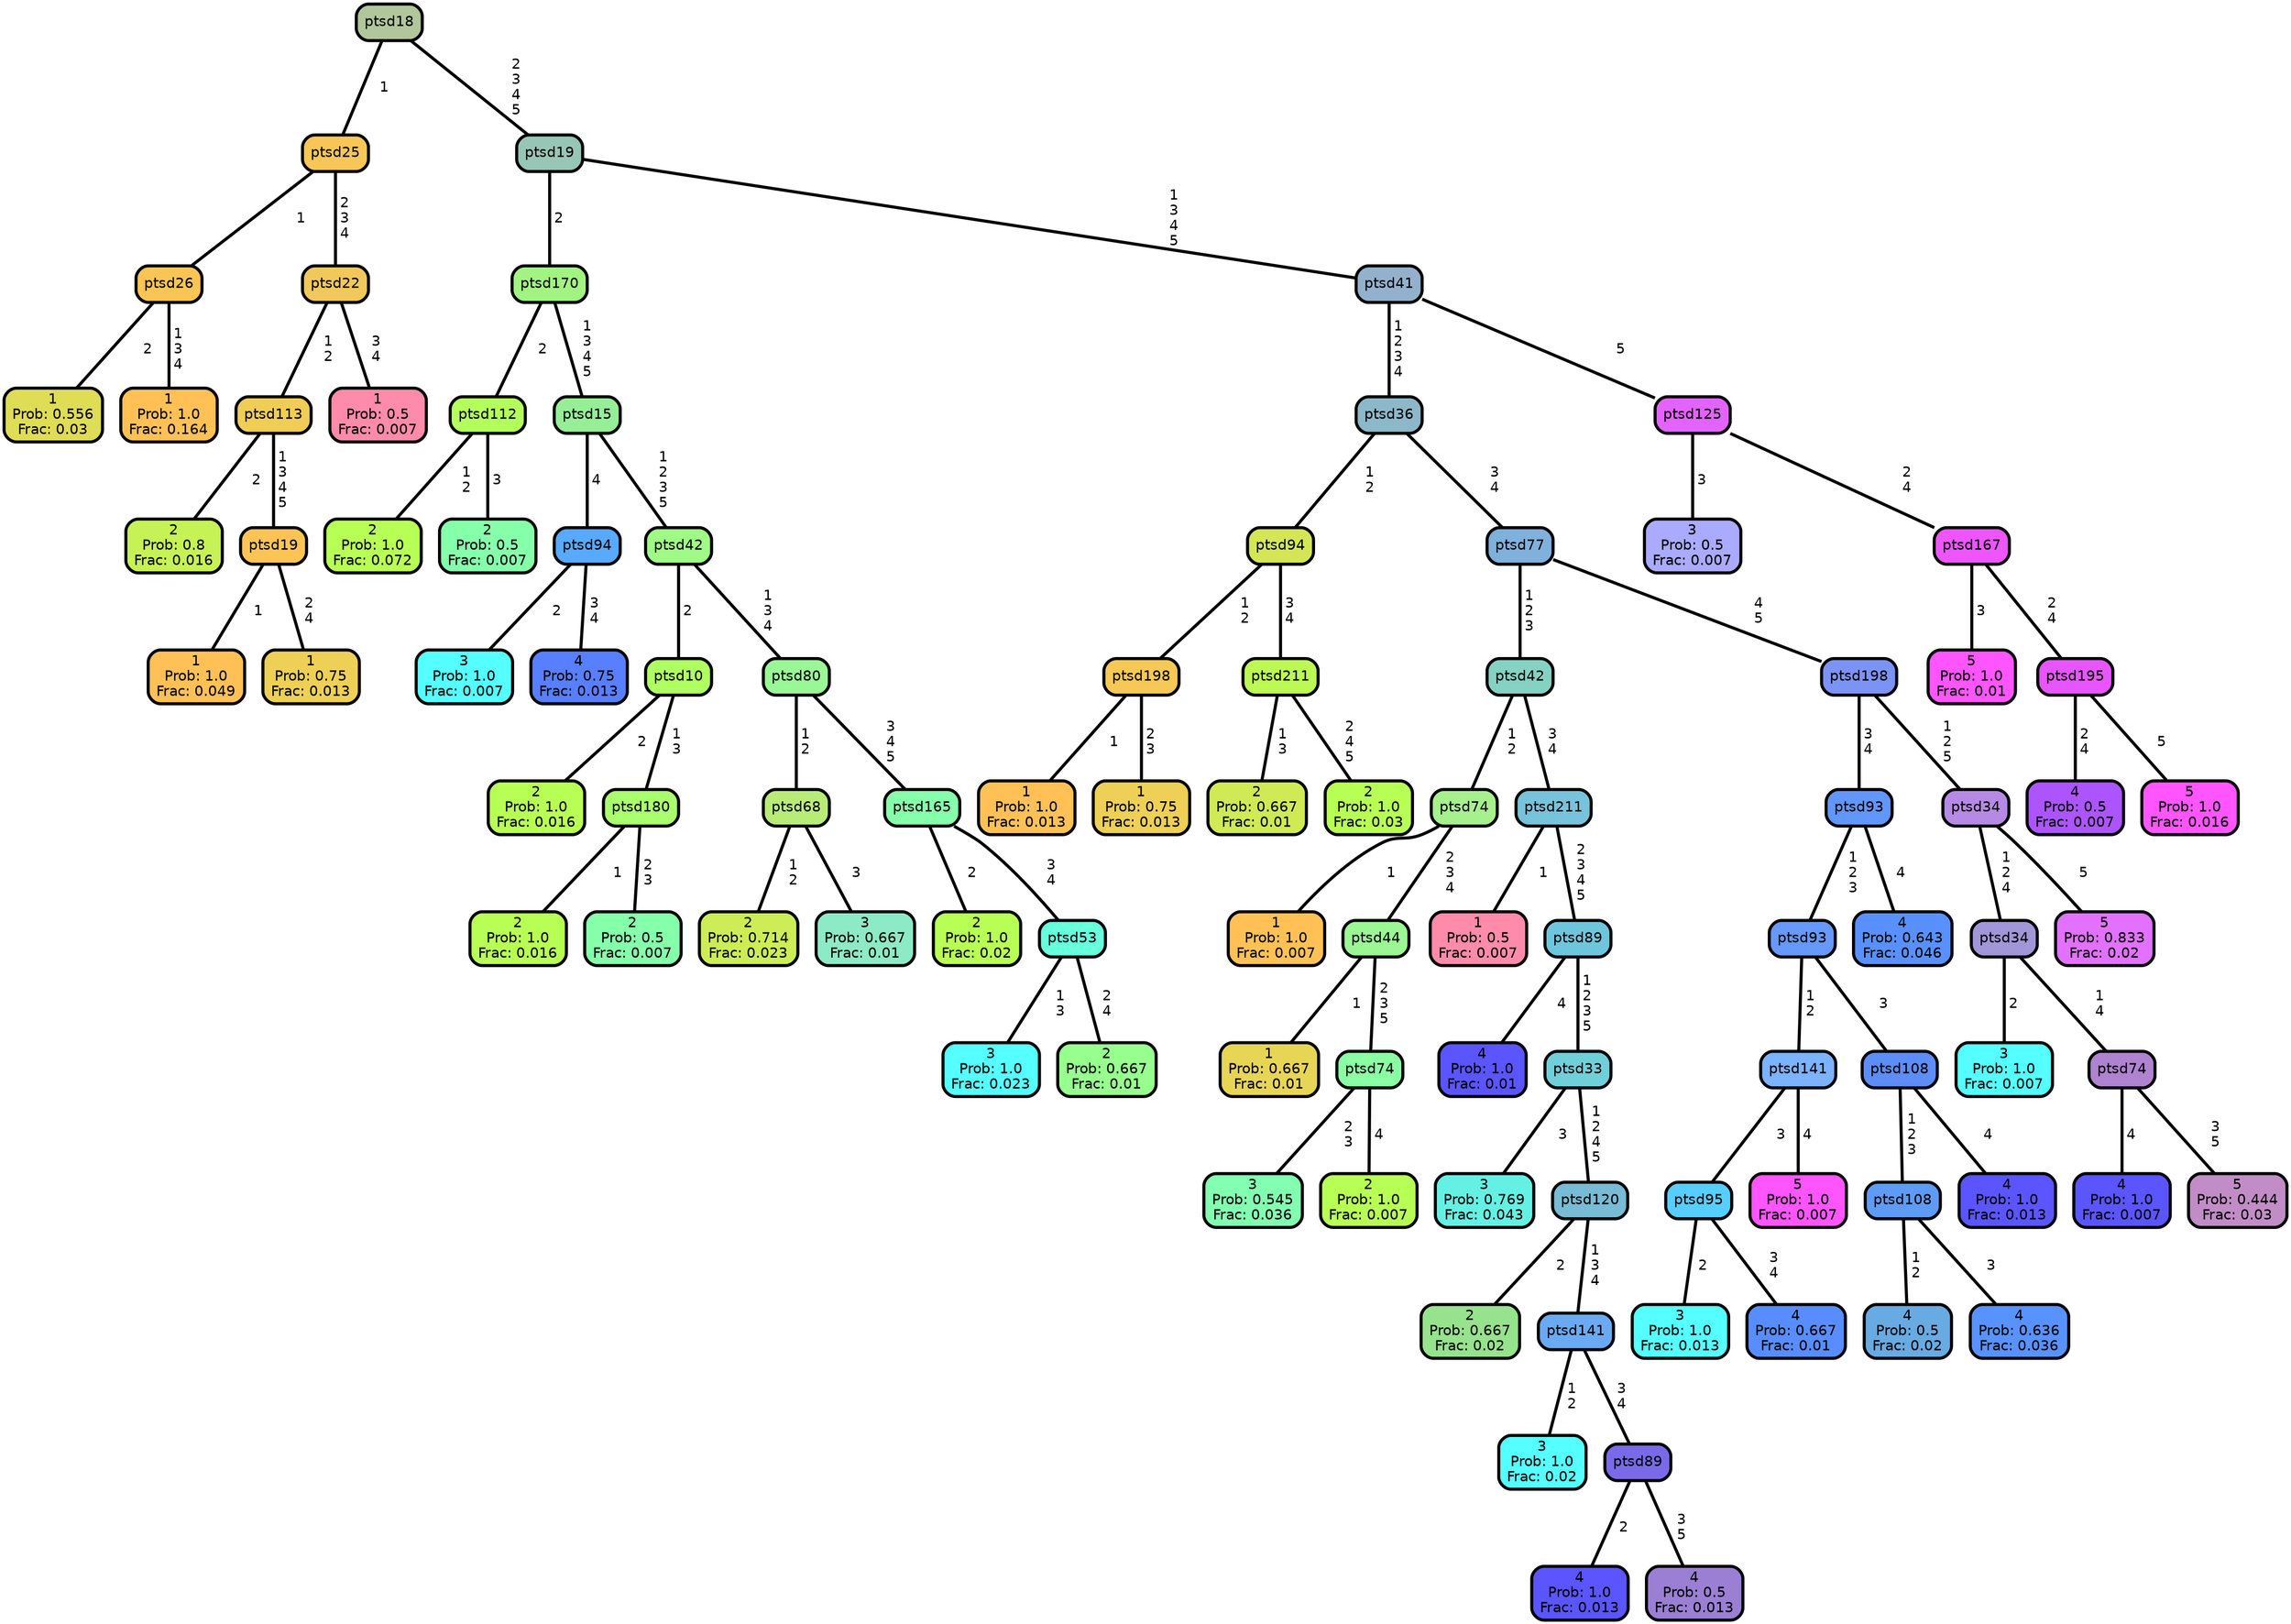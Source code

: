 graph Tree {
node [shape=box, style="filled, rounded",color="black",penwidth="3",fontcolor="black",                 fontname=helvetica] ;
graph [ranksep="0 equally", splines=straight,                 bgcolor=transparent, dpi=200] ;
edge [fontname=helvetica, color=black] ;
0 [label="1
Prob: 0.556
Frac: 0.03", fillcolor="#dfdc55"] ;
1 [label="ptsd26", fillcolor="#fac555"] ;
2 [label="1
Prob: 1.0
Frac: 0.164", fillcolor="#ffc155"] ;
3 [label="ptsd25", fillcolor="#f7c657"] ;
4 [label="2
Prob: 0.8
Frac: 0.016", fillcolor="#c6f255"] ;
5 [label="ptsd113", fillcolor="#f0cd55"] ;
6 [label="1
Prob: 1.0
Frac: 0.049", fillcolor="#ffc155"] ;
7 [label="ptsd19", fillcolor="#fbc455"] ;
8 [label="1
Prob: 0.75
Frac: 0.013", fillcolor="#edd055"] ;
9 [label="ptsd22", fillcolor="#f1c85b"] ;
10 [label="1
Prob: 0.5
Frac: 0.007", fillcolor="#ff8baa"] ;
11 [label="ptsd18", fillcolor="#b2c69b"] ;
12 [label="2
Prob: 1.0
Frac: 0.072", fillcolor="#b8ff55"] ;
13 [label="ptsd112", fillcolor="#b3ff5c"] ;
14 [label="2
Prob: 0.5
Frac: 0.007", fillcolor="#86ffaa"] ;
15 [label="ptsd170", fillcolor="#a1f482"] ;
16 [label="3
Prob: 1.0
Frac: 0.007", fillcolor="#55ffff"] ;
17 [label="ptsd94", fillcolor="#57aaff"] ;
18 [label="4
Prob: 0.75
Frac: 0.013", fillcolor="#587fff"] ;
19 [label="ptsd15", fillcolor="#96ef96"] ;
20 [label="2
Prob: 1.0
Frac: 0.016", fillcolor="#b8ff55"] ;
21 [label="ptsd10", fillcolor="#afff63"] ;
22 [label="2
Prob: 1.0
Frac: 0.016", fillcolor="#b8ff55"] ;
23 [label="ptsd180", fillcolor="#a9ff6d"] ;
24 [label="2
Prob: 0.5
Frac: 0.007", fillcolor="#86ffaa"] ;
25 [label="ptsd42", fillcolor="#a0fa86"] ;
26 [label="2
Prob: 0.714
Frac: 0.023", fillcolor="#cced55"] ;
27 [label="ptsd68", fillcolor="#b9ec77"] ;
28 [label="3
Prob: 0.667
Frac: 0.01", fillcolor="#8deac6"] ;
29 [label="ptsd80", fillcolor="#9af796"] ;
30 [label="2
Prob: 1.0
Frac: 0.02", fillcolor="#b8ff55"] ;
31 [label="ptsd165", fillcolor="#86ffaa"] ;
32 [label="3
Prob: 1.0
Frac: 0.023", fillcolor="#55ffff"] ;
33 [label="ptsd53", fillcolor="#68ffdd"] ;
34 [label="2
Prob: 0.667
Frac: 0.01", fillcolor="#97ff8d"] ;
35 [label="ptsd19", fillcolor="#97c6b6"] ;
36 [label="1
Prob: 1.0
Frac: 0.013", fillcolor="#ffc155"] ;
37 [label="ptsd198", fillcolor="#f6c855"] ;
38 [label="1
Prob: 0.75
Frac: 0.013", fillcolor="#edd055"] ;
39 [label="ptsd94", fillcolor="#d4e655"] ;
40 [label="2
Prob: 0.667
Frac: 0.01", fillcolor="#cfea55"] ;
41 [label="ptsd211", fillcolor="#bdf955"] ;
42 [label="2
Prob: 1.0
Frac: 0.03", fillcolor="#b8ff55"] ;
43 [label="ptsd36", fillcolor="#8cb8c9"] ;
44 [label="1
Prob: 1.0
Frac: 0.007", fillcolor="#ffc155"] ;
45 [label="ptsd74", fillcolor="#a6f18d"] ;
46 [label="1
Prob: 0.667
Frac: 0.01", fillcolor="#e7d555"] ;
47 [label="ptsd44", fillcolor="#9bf794"] ;
48 [label="3
Prob: 0.545
Frac: 0.036", fillcolor="#82ffb1"] ;
49 [label="ptsd74", fillcolor="#8affa3"] ;
50 [label="2
Prob: 1.0
Frac: 0.007", fillcolor="#b8ff55"] ;
51 [label="ptsd42", fillcolor="#85d2c2"] ;
52 [label="1
Prob: 0.5
Frac: 0.007", fillcolor="#ff8baa"] ;
53 [label="ptsd211", fillcolor="#76c3db"] ;
54 [label="4
Prob: 1.0
Frac: 0.01", fillcolor="#5a55ff"] ;
55 [label="ptsd89", fillcolor="#6ec6dd"] ;
56 [label="3
Prob: 0.769
Frac: 0.043", fillcolor="#64f1e4"] ;
57 [label="ptsd33", fillcolor="#70d0da"] ;
58 [label="2
Prob: 0.667
Frac: 0.02", fillcolor="#97e28d"] ;
59 [label="ptsd120", fillcolor="#78bbd4"] ;
60 [label="3
Prob: 1.0
Frac: 0.02", fillcolor="#55ffff"] ;
61 [label="ptsd141", fillcolor="#6aaaf2"] ;
62 [label="4
Prob: 1.0
Frac: 0.013", fillcolor="#5a55ff"] ;
63 [label="ptsd89", fillcolor="#7a6ae9"] ;
64 [label="4
Prob: 0.5
Frac: 0.013", fillcolor="#9a7fd4"] ;
65 [label="ptsd77", fillcolor="#80b0dc"] ;
66 [label="3
Prob: 1.0
Frac: 0.013", fillcolor="#55ffff"] ;
67 [label="ptsd95", fillcolor="#56ceff"] ;
68 [label="4
Prob: 0.667
Frac: 0.01", fillcolor="#588dff"] ;
69 [label="ptsd141", fillcolor="#7bb3ff"] ;
70 [label="5
Prob: 1.0
Frac: 0.007", fillcolor="#ff55ff"] ;
71 [label="ptsd93", fillcolor="#6699f9"] ;
72 [label="4
Prob: 0.5
Frac: 0.02", fillcolor="#68aae2"] ;
73 [label="ptsd108", fillcolor="#5d9bf5"] ;
74 [label="4
Prob: 0.636
Frac: 0.036", fillcolor="#5892ff"] ;
75 [label="ptsd108", fillcolor="#5d8df6"] ;
76 [label="4
Prob: 1.0
Frac: 0.013", fillcolor="#5a55ff"] ;
77 [label="ptsd93", fillcolor="#6196fb"] ;
78 [label="4
Prob: 0.643
Frac: 0.046", fillcolor="#5891ff"] ;
79 [label="ptsd198", fillcolor="#7b93f4"] ;
80 [label="3
Prob: 1.0
Frac: 0.007", fillcolor="#55ffff"] ;
81 [label="ptsd34", fillcolor="#a196d7"] ;
82 [label="4
Prob: 1.0
Frac: 0.007", fillcolor="#5a55ff"] ;
83 [label="ptsd74", fillcolor="#af83d0"] ;
84 [label="5
Prob: 0.444
Frac: 0.03", fillcolor="#c28dc6"] ;
85 [label="ptsd34", fillcolor="#b68ae4"] ;
86 [label="5
Prob: 0.833
Frac: 0.02", fillcolor="#e271ff"] ;
87 [label="ptsd41", fillcolor="#93b1cd"] ;
88 [label="3
Prob: 0.5
Frac: 0.007", fillcolor="#aaaaff"] ;
89 [label="ptsd125", fillcolor="#e363ff"] ;
90 [label="5
Prob: 1.0
Frac: 0.01", fillcolor="#ff55ff"] ;
91 [label="ptsd167", fillcolor="#ee55ff"] ;
92 [label="4
Prob: 0.5
Frac: 0.007", fillcolor="#ac55ff"] ;
93 [label="ptsd195", fillcolor="#e755ff"] ;
94 [label="5
Prob: 1.0
Frac: 0.016", fillcolor="#ff55ff"] ;
1 -- 0 [label=" 2",penwidth=3] ;
1 -- 2 [label=" 1\n 3\n 4",penwidth=3] ;
3 -- 1 [label=" 1",penwidth=3] ;
3 -- 9 [label=" 2\n 3\n 4",penwidth=3] ;
5 -- 4 [label=" 2",penwidth=3] ;
5 -- 7 [label=" 1\n 3\n 4\n 5",penwidth=3] ;
7 -- 6 [label=" 1",penwidth=3] ;
7 -- 8 [label=" 2\n 4",penwidth=3] ;
9 -- 5 [label=" 1\n 2",penwidth=3] ;
9 -- 10 [label=" 3\n 4",penwidth=3] ;
11 -- 3 [label=" 1",penwidth=3] ;
11 -- 35 [label=" 2\n 3\n 4\n 5",penwidth=3] ;
13 -- 12 [label=" 1\n 2",penwidth=3] ;
13 -- 14 [label=" 3",penwidth=3] ;
15 -- 13 [label=" 2",penwidth=3] ;
15 -- 19 [label=" 1\n 3\n 4\n 5",penwidth=3] ;
17 -- 16 [label=" 2",penwidth=3] ;
17 -- 18 [label=" 3\n 4",penwidth=3] ;
19 -- 17 [label=" 4",penwidth=3] ;
19 -- 25 [label=" 1\n 2\n 3\n 5",penwidth=3] ;
21 -- 20 [label=" 2",penwidth=3] ;
21 -- 23 [label=" 1\n 3",penwidth=3] ;
23 -- 22 [label=" 1",penwidth=3] ;
23 -- 24 [label=" 2\n 3",penwidth=3] ;
25 -- 21 [label=" 2",penwidth=3] ;
25 -- 29 [label=" 1\n 3\n 4",penwidth=3] ;
27 -- 26 [label=" 1\n 2",penwidth=3] ;
27 -- 28 [label=" 3",penwidth=3] ;
29 -- 27 [label=" 1\n 2",penwidth=3] ;
29 -- 31 [label=" 3\n 4\n 5",penwidth=3] ;
31 -- 30 [label=" 2",penwidth=3] ;
31 -- 33 [label=" 3\n 4",penwidth=3] ;
33 -- 32 [label=" 1\n 3",penwidth=3] ;
33 -- 34 [label=" 2\n 4",penwidth=3] ;
35 -- 15 [label=" 2",penwidth=3] ;
35 -- 87 [label=" 1\n 3\n 4\n 5",penwidth=3] ;
37 -- 36 [label=" 1",penwidth=3] ;
37 -- 38 [label=" 2\n 3",penwidth=3] ;
39 -- 37 [label=" 1\n 2",penwidth=3] ;
39 -- 41 [label=" 3\n 4",penwidth=3] ;
41 -- 40 [label=" 1\n 3",penwidth=3] ;
41 -- 42 [label=" 2\n 4\n 5",penwidth=3] ;
43 -- 39 [label=" 1\n 2",penwidth=3] ;
43 -- 65 [label=" 3\n 4",penwidth=3] ;
45 -- 44 [label=" 1",penwidth=3] ;
45 -- 47 [label=" 2\n 3\n 4",penwidth=3] ;
47 -- 46 [label=" 1",penwidth=3] ;
47 -- 49 [label=" 2\n 3\n 5",penwidth=3] ;
49 -- 48 [label=" 2\n 3",penwidth=3] ;
49 -- 50 [label=" 4",penwidth=3] ;
51 -- 45 [label=" 1\n 2",penwidth=3] ;
51 -- 53 [label=" 3\n 4",penwidth=3] ;
53 -- 52 [label=" 1",penwidth=3] ;
53 -- 55 [label=" 2\n 3\n 4\n 5",penwidth=3] ;
55 -- 54 [label=" 4",penwidth=3] ;
55 -- 57 [label=" 1\n 2\n 3\n 5",penwidth=3] ;
57 -- 56 [label=" 3",penwidth=3] ;
57 -- 59 [label=" 1\n 2\n 4\n 5",penwidth=3] ;
59 -- 58 [label=" 2",penwidth=3] ;
59 -- 61 [label=" 1\n 3\n 4",penwidth=3] ;
61 -- 60 [label=" 1\n 2",penwidth=3] ;
61 -- 63 [label=" 3\n 4",penwidth=3] ;
63 -- 62 [label=" 2",penwidth=3] ;
63 -- 64 [label=" 3\n 5",penwidth=3] ;
65 -- 51 [label=" 1\n 2\n 3",penwidth=3] ;
65 -- 79 [label=" 4\n 5",penwidth=3] ;
67 -- 66 [label=" 2",penwidth=3] ;
67 -- 68 [label=" 3\n 4",penwidth=3] ;
69 -- 67 [label=" 3",penwidth=3] ;
69 -- 70 [label=" 4",penwidth=3] ;
71 -- 69 [label=" 1\n 2",penwidth=3] ;
71 -- 75 [label=" 3",penwidth=3] ;
73 -- 72 [label=" 1\n 2",penwidth=3] ;
73 -- 74 [label=" 3",penwidth=3] ;
75 -- 73 [label=" 1\n 2\n 3",penwidth=3] ;
75 -- 76 [label=" 4",penwidth=3] ;
77 -- 71 [label=" 1\n 2\n 3",penwidth=3] ;
77 -- 78 [label=" 4",penwidth=3] ;
79 -- 77 [label=" 3\n 4",penwidth=3] ;
79 -- 85 [label=" 1\n 2\n 5",penwidth=3] ;
81 -- 80 [label=" 2",penwidth=3] ;
81 -- 83 [label=" 1\n 4",penwidth=3] ;
83 -- 82 [label=" 4",penwidth=3] ;
83 -- 84 [label=" 3\n 5",penwidth=3] ;
85 -- 81 [label=" 1\n 2\n 4",penwidth=3] ;
85 -- 86 [label=" 5",penwidth=3] ;
87 -- 43 [label=" 1\n 2\n 3\n 4",penwidth=3] ;
87 -- 89 [label=" 5",penwidth=3] ;
89 -- 88 [label=" 3",penwidth=3] ;
89 -- 91 [label=" 2\n 4",penwidth=3] ;
91 -- 90 [label=" 3",penwidth=3] ;
91 -- 93 [label=" 2\n 4",penwidth=3] ;
93 -- 92 [label=" 2\n 4",penwidth=3] ;
93 -- 94 [label=" 5",penwidth=3] ;
{rank = same;}}